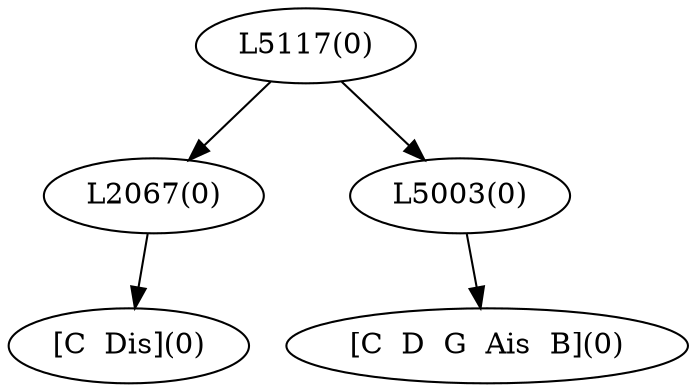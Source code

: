 digraph sample{
"L2067(0)"->"[C  Dis](0)"
"L5003(0)"->"[C  D  G  Ais  B](0)"
"L5117(0)"->"L2067(0)"
"L5117(0)"->"L5003(0)"
{rank = min; "L5117(0)"}
{rank = same; "L2067(0)"; "L5003(0)";}
{rank = max; "[C  D  G  Ais  B](0)"; "[C  Dis](0)";}
}